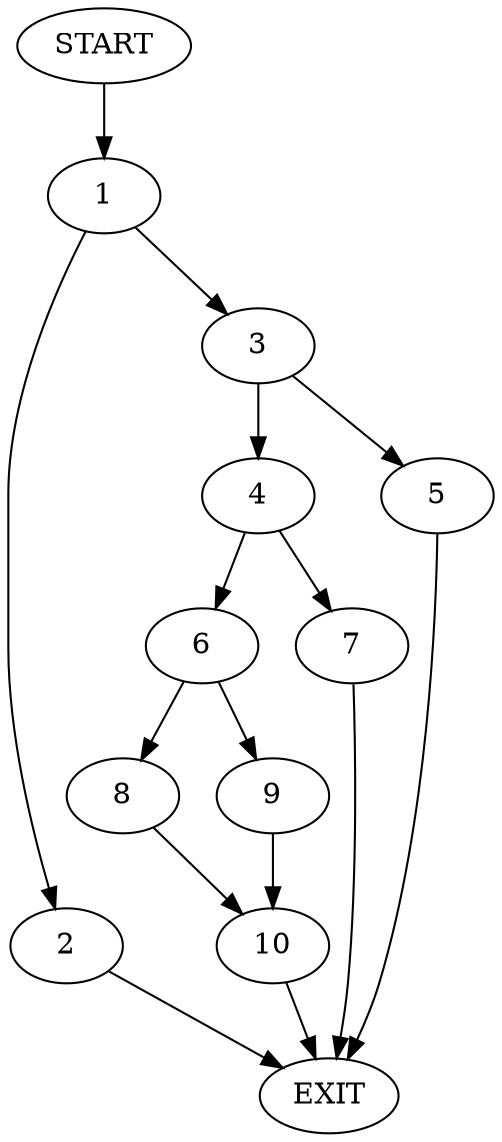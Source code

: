 digraph {
0 [label="START"]
11 [label="EXIT"]
0 -> 1
1 -> 2
1 -> 3
2 -> 11
3 -> 4
3 -> 5
4 -> 6
4 -> 7
5 -> 11
7 -> 11
6 -> 8
6 -> 9
8 -> 10
9 -> 10
10 -> 11
}
